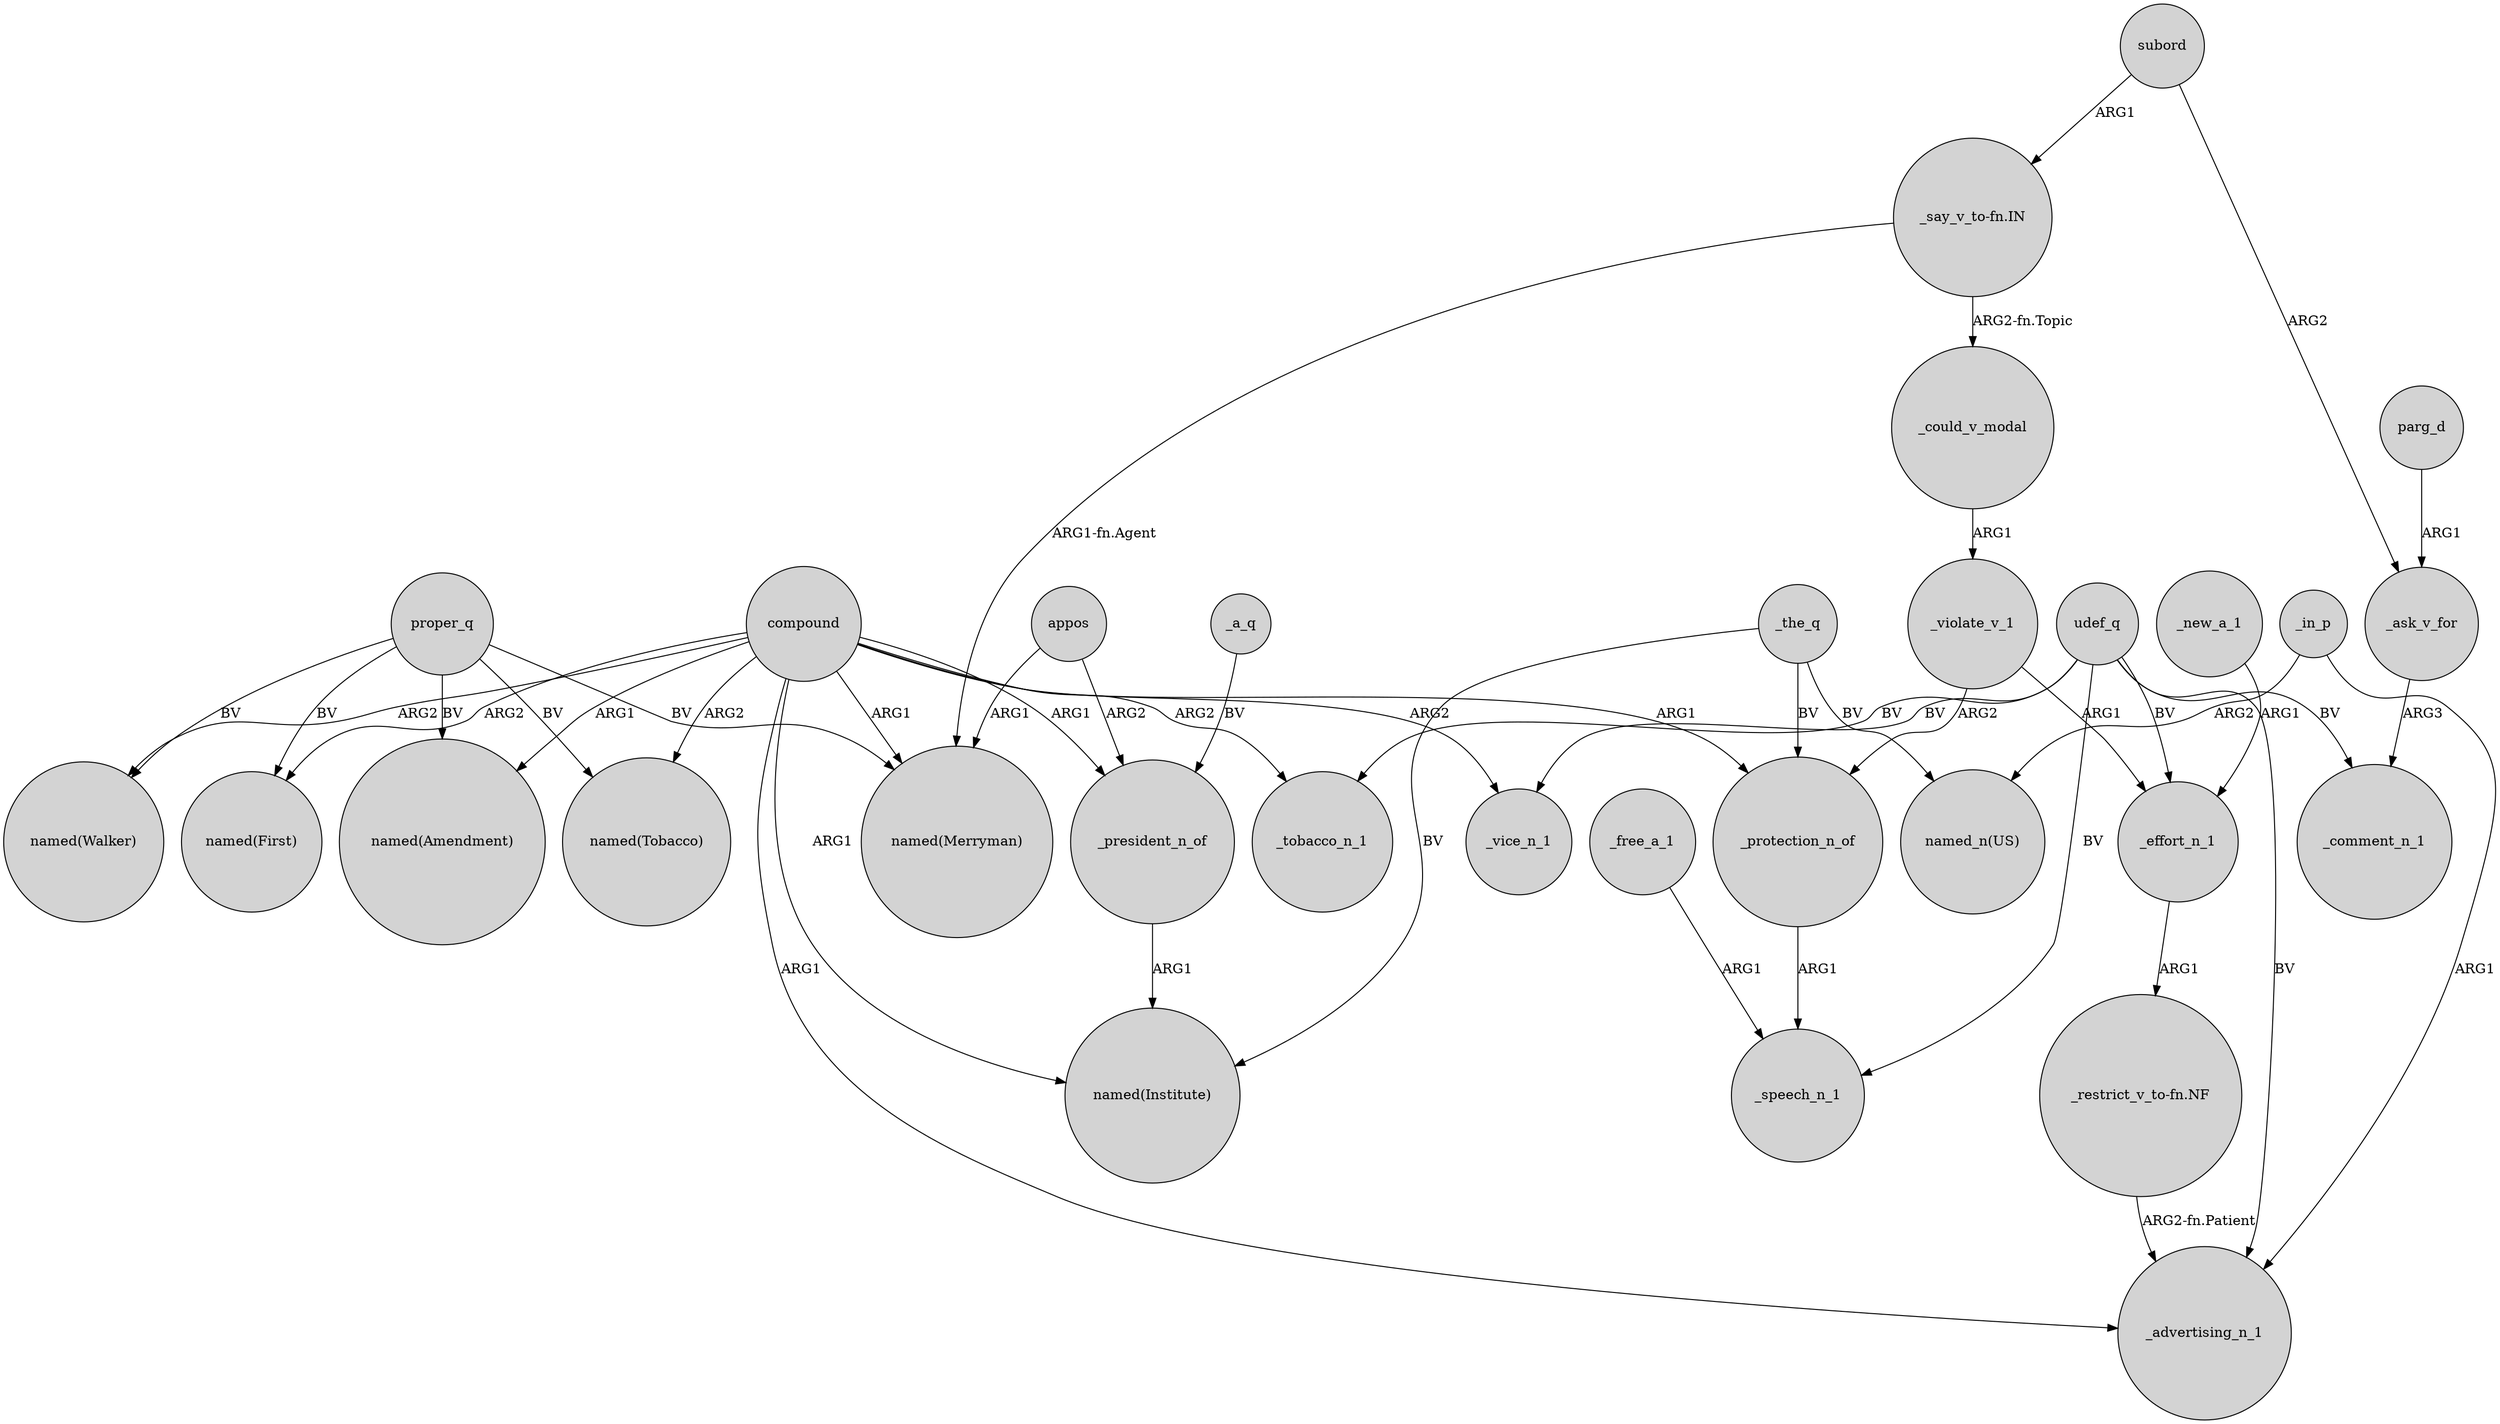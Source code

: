 digraph {
	node [shape=circle style=filled]
	compound -> "named(Merryman)" [label=ARG1]
	compound -> _vice_n_1 [label=ARG2]
	_the_q -> _protection_n_of [label=BV]
	proper_q -> "named(Merryman)" [label=BV]
	compound -> _tobacco_n_1 [label=ARG2]
	compound -> "named(Amendment)" [label=ARG1]
	_new_a_1 -> _effort_n_1 [label=ARG1]
	"_say_v_to-fn.IN" -> "named(Merryman)" [label="ARG1-fn.Agent"]
	proper_q -> "named(First)" [label=BV]
	subord -> "_say_v_to-fn.IN" [label=ARG1]
	compound -> "named(First)" [label=ARG2]
	_in_p -> "named_n(US)" [label=ARG2]
	udef_q -> _vice_n_1 [label=BV]
	compound -> "named(Institute)" [label=ARG1]
	_the_q -> "named_n(US)" [label=BV]
	subord -> _ask_v_for [label=ARG2]
	udef_q -> _advertising_n_1 [label=BV]
	appos -> _president_n_of [label=ARG2]
	udef_q -> _comment_n_1 [label=BV]
	_in_p -> _advertising_n_1 [label=ARG1]
	_protection_n_of -> _speech_n_1 [label=ARG1]
	_the_q -> "named(Institute)" [label=BV]
	"_restrict_v_to-fn.NF" -> _advertising_n_1 [label="ARG2-fn.Patient"]
	compound -> _president_n_of [label=ARG1]
	_effort_n_1 -> "_restrict_v_to-fn.NF" [label=ARG1]
	compound -> _protection_n_of [label=ARG1]
	parg_d -> _ask_v_for [label=ARG1]
	appos -> "named(Merryman)" [label=ARG1]
	_could_v_modal -> _violate_v_1 [label=ARG1]
	_ask_v_for -> _comment_n_1 [label=ARG3]
	compound -> _advertising_n_1 [label=ARG1]
	_violate_v_1 -> _protection_n_of [label=ARG2]
	_a_q -> _president_n_of [label=BV]
	udef_q -> _tobacco_n_1 [label=BV]
	proper_q -> "named(Tobacco)" [label=BV]
	_violate_v_1 -> _effort_n_1 [label=ARG1]
	udef_q -> _speech_n_1 [label=BV]
	compound -> "named(Tobacco)" [label=ARG2]
	proper_q -> "named(Amendment)" [label=BV]
	_free_a_1 -> _speech_n_1 [label=ARG1]
	_president_n_of -> "named(Institute)" [label=ARG1]
	proper_q -> "named(Walker)" [label=BV]
	compound -> "named(Walker)" [label=ARG2]
	"_say_v_to-fn.IN" -> _could_v_modal [label="ARG2-fn.Topic"]
	udef_q -> _effort_n_1 [label=BV]
}
